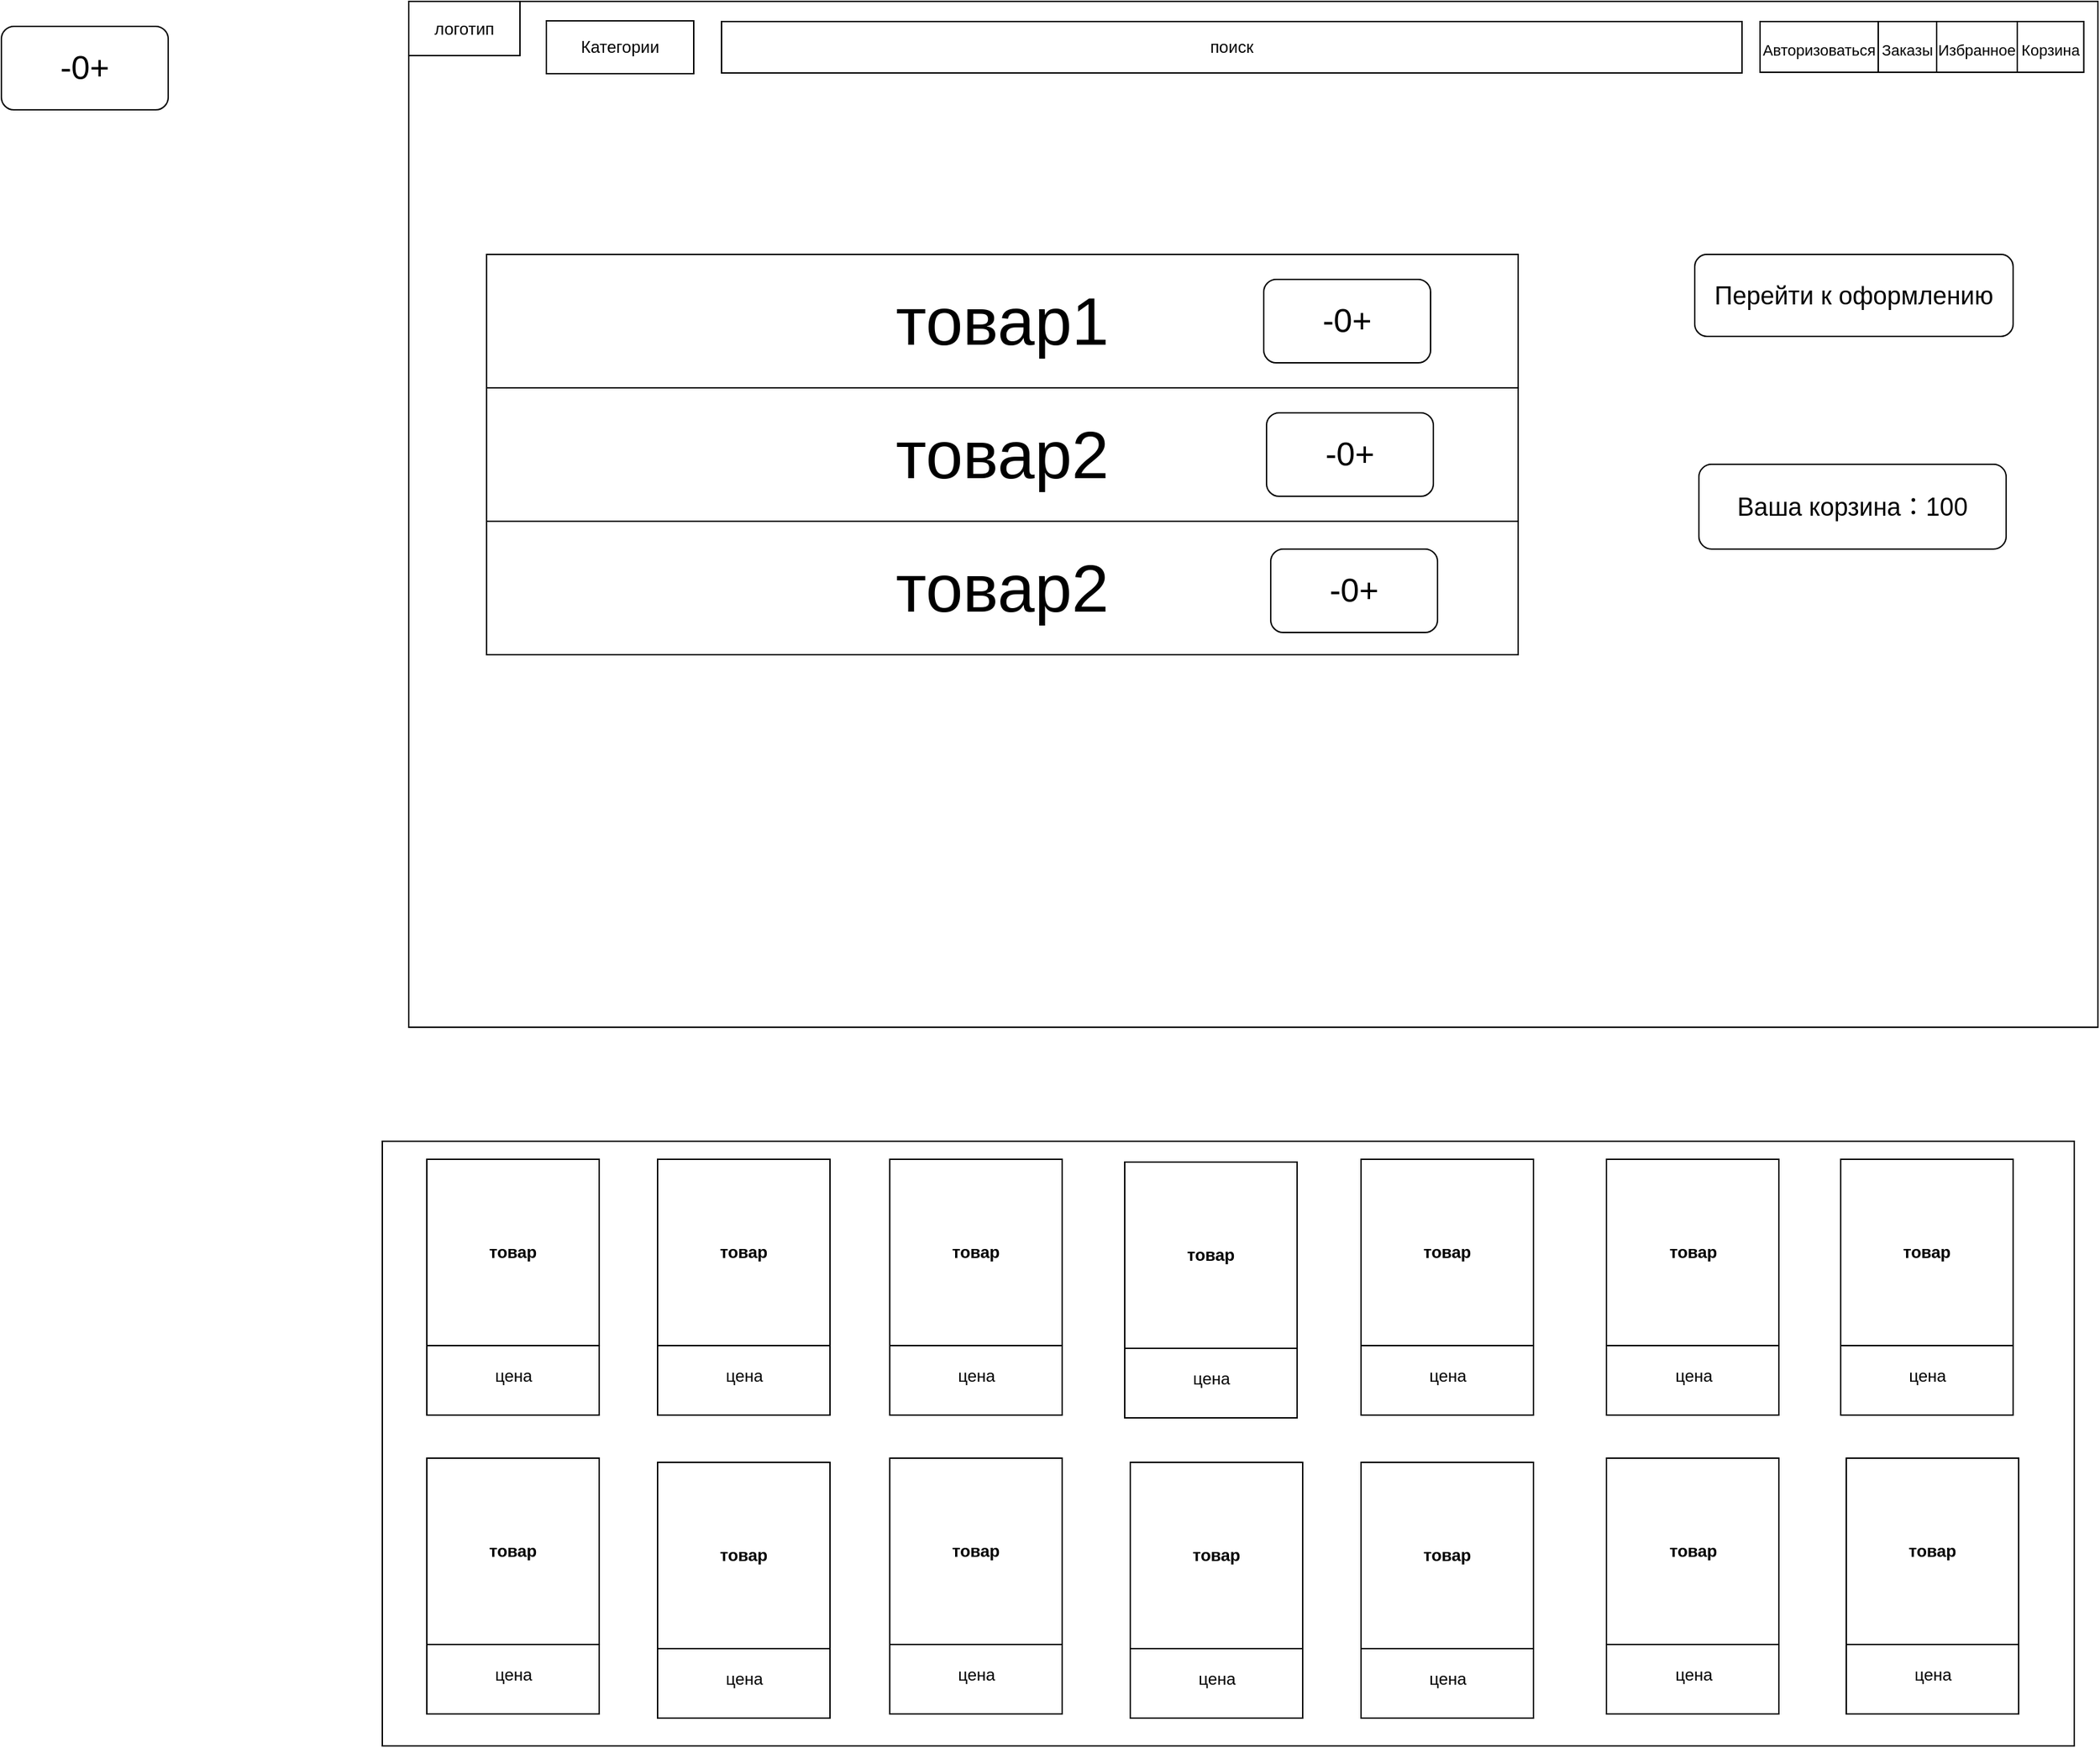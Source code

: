 <mxfile version="22.1.18" type="github">
  <diagram name="第 1 页" id="Bz7fHObgoYESsKS7oHjU">
    <mxGraphModel dx="2571" dy="-133" grid="0" gridSize="10" guides="1" tooltips="1" connect="1" arrows="1" fold="1" page="1" pageScale="1" pageWidth="827" pageHeight="1169" math="0" shadow="0">
      <root>
        <mxCell id="0" />
        <mxCell id="1" parent="0" />
        <mxCell id="Q4zD-7pTCFBztnlqzq78-3" value="Категории" style="rounded=0;whiteSpace=wrap;html=1;" vertex="1" parent="1">
          <mxGeometry x="-99" y="1934" width="106" height="38" as="geometry" />
        </mxCell>
        <mxCell id="Q4zD-7pTCFBztnlqzq78-4" value="поиск" style="rounded=0;whiteSpace=wrap;html=1;" vertex="1" parent="1">
          <mxGeometry x="27" y="1934.5" width="734" height="37" as="geometry" />
        </mxCell>
        <mxCell id="Q4zD-7pTCFBztnlqzq78-6" value="" style="shape=table;startSize=0;container=1;collapsible=0;childLayout=tableLayout;fontSize=16;" vertex="1" parent="1">
          <mxGeometry x="774" y="1934.5" width="232.83" height="36.5" as="geometry" />
        </mxCell>
        <mxCell id="Q4zD-7pTCFBztnlqzq78-7" value="" style="shape=tableRow;horizontal=0;startSize=0;swimlaneHead=0;swimlaneBody=0;strokeColor=inherit;top=0;left=0;bottom=0;right=0;collapsible=0;dropTarget=0;fillColor=none;points=[[0,0.5],[1,0.5]];portConstraint=eastwest;fontSize=16;" vertex="1" parent="Q4zD-7pTCFBztnlqzq78-6">
          <mxGeometry width="232.83" height="37" as="geometry" />
        </mxCell>
        <mxCell id="Q4zD-7pTCFBztnlqzq78-8" value="&lt;font style=&quot;font-size: 11px;&quot;&gt;Авторизоваться&lt;/font&gt;" style="shape=partialRectangle;html=1;whiteSpace=wrap;connectable=0;strokeColor=inherit;overflow=hidden;fillColor=none;top=0;left=0;bottom=0;right=0;pointerEvents=1;fontSize=16;" vertex="1" parent="Q4zD-7pTCFBztnlqzq78-7">
          <mxGeometry width="85" height="37" as="geometry">
            <mxRectangle width="85" height="37" as="alternateBounds" />
          </mxGeometry>
        </mxCell>
        <mxCell id="Q4zD-7pTCFBztnlqzq78-9" value="&lt;font style=&quot;font-size: 11px;&quot;&gt;Заказы&lt;/font&gt;" style="shape=partialRectangle;html=1;whiteSpace=wrap;connectable=0;strokeColor=inherit;overflow=hidden;fillColor=none;top=0;left=0;bottom=0;right=0;pointerEvents=1;fontSize=16;" vertex="1" parent="Q4zD-7pTCFBztnlqzq78-7">
          <mxGeometry x="85" width="42" height="37" as="geometry">
            <mxRectangle width="42" height="37" as="alternateBounds" />
          </mxGeometry>
        </mxCell>
        <mxCell id="Q4zD-7pTCFBztnlqzq78-10" value="&lt;font style=&quot;font-size: 11px;&quot;&gt;Избранное&lt;/font&gt;" style="shape=partialRectangle;html=1;whiteSpace=wrap;connectable=0;strokeColor=inherit;overflow=hidden;fillColor=none;top=0;left=0;bottom=0;right=0;pointerEvents=1;fontSize=16;" vertex="1" parent="Q4zD-7pTCFBztnlqzq78-7">
          <mxGeometry x="127" width="58" height="37" as="geometry">
            <mxRectangle width="58" height="37" as="alternateBounds" />
          </mxGeometry>
        </mxCell>
        <mxCell id="Q4zD-7pTCFBztnlqzq78-11" value="&lt;font style=&quot;font-size: 11px;&quot;&gt;Корзина&lt;/font&gt;" style="shape=partialRectangle;html=1;whiteSpace=wrap;connectable=0;strokeColor=inherit;overflow=hidden;fillColor=none;top=0;left=0;bottom=0;right=0;pointerEvents=1;fontSize=16;" vertex="1" parent="Q4zD-7pTCFBztnlqzq78-7">
          <mxGeometry x="185" width="48" height="37" as="geometry">
            <mxRectangle width="48" height="37" as="alternateBounds" />
          </mxGeometry>
        </mxCell>
        <mxCell id="Q4zD-7pTCFBztnlqzq78-13" value="&lt;font style=&quot;font-size: 20px;&quot;&gt;изображение продукта&lt;/font&gt;" style="rounded=0;whiteSpace=wrap;html=1;" vertex="1" parent="1">
          <mxGeometry x="-157" y="2011" width="803" height="496" as="geometry" />
        </mxCell>
        <mxCell id="Q4zD-7pTCFBztnlqzq78-18" value="" style="rounded=0;whiteSpace=wrap;html=1;" vertex="1" parent="1">
          <mxGeometry x="-207" y="2750" width="1217" height="435" as="geometry" />
        </mxCell>
        <mxCell id="Q4zD-7pTCFBztnlqzq78-19" value="товар" style="swimlane;whiteSpace=wrap;html=1;startSize=134;" vertex="1" parent="1">
          <mxGeometry x="497" y="2763" width="124" height="184" as="geometry" />
        </mxCell>
        <mxCell id="Q4zD-7pTCFBztnlqzq78-20" value="цена" style="text;html=1;align=center;verticalAlign=middle;resizable=0;points=[];autosize=1;strokeColor=none;fillColor=none;" vertex="1" parent="Q4zD-7pTCFBztnlqzq78-19">
          <mxGeometry x="39.5" y="143" width="45" height="26" as="geometry" />
        </mxCell>
        <mxCell id="Q4zD-7pTCFBztnlqzq78-21" value="товар" style="swimlane;whiteSpace=wrap;html=1;startSize=134;" vertex="1" parent="1">
          <mxGeometry x="327" y="2765" width="124" height="184" as="geometry" />
        </mxCell>
        <mxCell id="Q4zD-7pTCFBztnlqzq78-22" value="цена" style="text;html=1;align=center;verticalAlign=middle;resizable=0;points=[];autosize=1;strokeColor=none;fillColor=none;" vertex="1" parent="Q4zD-7pTCFBztnlqzq78-21">
          <mxGeometry x="39.5" y="143" width="45" height="26" as="geometry" />
        </mxCell>
        <mxCell id="Q4zD-7pTCFBztnlqzq78-23" value="товар" style="swimlane;whiteSpace=wrap;html=1;startSize=134;" vertex="1" parent="1">
          <mxGeometry x="158" y="2763" width="124" height="184" as="geometry" />
        </mxCell>
        <mxCell id="Q4zD-7pTCFBztnlqzq78-24" value="цена" style="text;html=1;align=center;verticalAlign=middle;resizable=0;points=[];autosize=1;strokeColor=none;fillColor=none;" vertex="1" parent="Q4zD-7pTCFBztnlqzq78-23">
          <mxGeometry x="39.5" y="143" width="45" height="26" as="geometry" />
        </mxCell>
        <mxCell id="Q4zD-7pTCFBztnlqzq78-25" value="товар" style="swimlane;whiteSpace=wrap;html=1;startSize=134;" vertex="1" parent="1">
          <mxGeometry x="-9" y="2763" width="124" height="184" as="geometry" />
        </mxCell>
        <mxCell id="Q4zD-7pTCFBztnlqzq78-26" value="цена" style="text;html=1;align=center;verticalAlign=middle;resizable=0;points=[];autosize=1;strokeColor=none;fillColor=none;" vertex="1" parent="Q4zD-7pTCFBztnlqzq78-25">
          <mxGeometry x="39.5" y="143" width="45" height="26" as="geometry" />
        </mxCell>
        <mxCell id="Q4zD-7pTCFBztnlqzq78-27" value="товар" style="swimlane;whiteSpace=wrap;html=1;startSize=134;" vertex="1" parent="1">
          <mxGeometry x="-175" y="2763" width="124" height="184" as="geometry" />
        </mxCell>
        <mxCell id="Q4zD-7pTCFBztnlqzq78-28" value="цена" style="text;html=1;align=center;verticalAlign=middle;resizable=0;points=[];autosize=1;strokeColor=none;fillColor=none;" vertex="1" parent="Q4zD-7pTCFBztnlqzq78-27">
          <mxGeometry x="39.5" y="143" width="45" height="26" as="geometry" />
        </mxCell>
        <mxCell id="Q4zD-7pTCFBztnlqzq78-29" value="товар" style="swimlane;whiteSpace=wrap;html=1;startSize=134;" vertex="1" parent="1">
          <mxGeometry x="-175" y="2978" width="124" height="184" as="geometry" />
        </mxCell>
        <mxCell id="Q4zD-7pTCFBztnlqzq78-30" value="цена" style="text;html=1;align=center;verticalAlign=middle;resizable=0;points=[];autosize=1;strokeColor=none;fillColor=none;" vertex="1" parent="Q4zD-7pTCFBztnlqzq78-29">
          <mxGeometry x="39.5" y="143" width="45" height="26" as="geometry" />
        </mxCell>
        <mxCell id="Q4zD-7pTCFBztnlqzq78-31" value="товар" style="swimlane;whiteSpace=wrap;html=1;startSize=134;" vertex="1" parent="1">
          <mxGeometry x="-9" y="2981" width="124" height="184" as="geometry" />
        </mxCell>
        <mxCell id="Q4zD-7pTCFBztnlqzq78-32" value="цена" style="text;html=1;align=center;verticalAlign=middle;resizable=0;points=[];autosize=1;strokeColor=none;fillColor=none;" vertex="1" parent="Q4zD-7pTCFBztnlqzq78-31">
          <mxGeometry x="39.5" y="143" width="45" height="26" as="geometry" />
        </mxCell>
        <mxCell id="Q4zD-7pTCFBztnlqzq78-33" value="товар" style="swimlane;whiteSpace=wrap;html=1;startSize=134;" vertex="1" parent="1">
          <mxGeometry x="842" y="2763" width="124" height="184" as="geometry" />
        </mxCell>
        <mxCell id="Q4zD-7pTCFBztnlqzq78-34" value="цена" style="text;html=1;align=center;verticalAlign=middle;resizable=0;points=[];autosize=1;strokeColor=none;fillColor=none;" vertex="1" parent="Q4zD-7pTCFBztnlqzq78-33">
          <mxGeometry x="39.5" y="143" width="45" height="26" as="geometry" />
        </mxCell>
        <mxCell id="Q4zD-7pTCFBztnlqzq78-35" value="товар" style="swimlane;whiteSpace=wrap;html=1;startSize=134;" vertex="1" parent="1">
          <mxGeometry x="673.5" y="2763" width="124" height="184" as="geometry" />
        </mxCell>
        <mxCell id="Q4zD-7pTCFBztnlqzq78-36" value="цена" style="text;html=1;align=center;verticalAlign=middle;resizable=0;points=[];autosize=1;strokeColor=none;fillColor=none;" vertex="1" parent="Q4zD-7pTCFBztnlqzq78-35">
          <mxGeometry x="39.5" y="143" width="45" height="26" as="geometry" />
        </mxCell>
        <mxCell id="Q4zD-7pTCFBztnlqzq78-37" value="товар" style="swimlane;whiteSpace=wrap;html=1;startSize=134;" vertex="1" parent="1">
          <mxGeometry x="846" y="2978" width="124" height="184" as="geometry" />
        </mxCell>
        <mxCell id="Q4zD-7pTCFBztnlqzq78-38" value="цена" style="text;html=1;align=center;verticalAlign=middle;resizable=0;points=[];autosize=1;strokeColor=none;fillColor=none;" vertex="1" parent="Q4zD-7pTCFBztnlqzq78-37">
          <mxGeometry x="39.5" y="143" width="45" height="26" as="geometry" />
        </mxCell>
        <mxCell id="Q4zD-7pTCFBztnlqzq78-39" value="товар" style="swimlane;whiteSpace=wrap;html=1;startSize=134;" vertex="1" parent="1">
          <mxGeometry x="673.5" y="2978" width="124" height="184" as="geometry" />
        </mxCell>
        <mxCell id="Q4zD-7pTCFBztnlqzq78-40" value="цена" style="text;html=1;align=center;verticalAlign=middle;resizable=0;points=[];autosize=1;strokeColor=none;fillColor=none;" vertex="1" parent="Q4zD-7pTCFBztnlqzq78-39">
          <mxGeometry x="39.5" y="143" width="45" height="26" as="geometry" />
        </mxCell>
        <mxCell id="Q4zD-7pTCFBztnlqzq78-41" value="товар" style="swimlane;whiteSpace=wrap;html=1;startSize=134;" vertex="1" parent="1">
          <mxGeometry x="497" y="2981" width="124" height="184" as="geometry" />
        </mxCell>
        <mxCell id="Q4zD-7pTCFBztnlqzq78-42" value="цена" style="text;html=1;align=center;verticalAlign=middle;resizable=0;points=[];autosize=1;strokeColor=none;fillColor=none;" vertex="1" parent="Q4zD-7pTCFBztnlqzq78-41">
          <mxGeometry x="39.5" y="143" width="45" height="26" as="geometry" />
        </mxCell>
        <mxCell id="Q4zD-7pTCFBztnlqzq78-43" value="товар" style="swimlane;whiteSpace=wrap;html=1;startSize=134;" vertex="1" parent="1">
          <mxGeometry x="331" y="2981" width="124" height="184" as="geometry" />
        </mxCell>
        <mxCell id="Q4zD-7pTCFBztnlqzq78-44" value="цена" style="text;html=1;align=center;verticalAlign=middle;resizable=0;points=[];autosize=1;strokeColor=none;fillColor=none;" vertex="1" parent="Q4zD-7pTCFBztnlqzq78-43">
          <mxGeometry x="39.5" y="143" width="45" height="26" as="geometry" />
        </mxCell>
        <mxCell id="Q4zD-7pTCFBztnlqzq78-45" value="товар" style="swimlane;whiteSpace=wrap;html=1;startSize=134;" vertex="1" parent="1">
          <mxGeometry x="158" y="2978" width="124" height="184" as="geometry" />
        </mxCell>
        <mxCell id="Q4zD-7pTCFBztnlqzq78-46" value="цена" style="text;html=1;align=center;verticalAlign=middle;resizable=0;points=[];autosize=1;strokeColor=none;fillColor=none;" vertex="1" parent="Q4zD-7pTCFBztnlqzq78-45">
          <mxGeometry x="39.5" y="143" width="45" height="26" as="geometry" />
        </mxCell>
        <mxCell id="Q4zD-7pTCFBztnlqzq78-48" value="" style="rounded=1;whiteSpace=wrap;html=1;" vertex="1" parent="1">
          <mxGeometry x="680" y="2011" width="278" height="208" as="geometry" />
        </mxCell>
        <mxCell id="Q4zD-7pTCFBztnlqzq78-50" value="&lt;font style=&quot;font-size: 18px;&quot;&gt;добавить в корзину&lt;/font&gt;" style="rounded=1;whiteSpace=wrap;html=1;" vertex="1" parent="1">
          <mxGeometry x="699" y="2146" width="181" height="53" as="geometry" />
        </mxCell>
        <mxCell id="Q4zD-7pTCFBztnlqzq78-51" value="&lt;font style=&quot;font-size: 24px;&quot;&gt;добавить в корзину&lt;/font&gt;" style="text;html=1;strokeColor=none;fillColor=none;align=center;verticalAlign=middle;whiteSpace=wrap;rounded=0;" vertex="1" parent="1">
          <mxGeometry x="685" y="2029" width="248" height="76" as="geometry" />
        </mxCell>
        <mxCell id="Q4zD-7pTCFBztnlqzq78-52" value="&lt;font style=&quot;font-size: 18px;&quot;&gt;Покупка в один клик&lt;/font&gt;" style="rounded=1;whiteSpace=wrap;html=1;" vertex="1" parent="1">
          <mxGeometry x="685" y="2379" width="215" height="64" as="geometry" />
        </mxCell>
        <mxCell id="Q4zD-7pTCFBztnlqzq78-80" value="" style="shape=table;startSize=0;container=1;collapsible=0;childLayout=tableLayout;fontSize=16;" vertex="1" parent="1">
          <mxGeometry x="-124" y="2525" width="229" height="40" as="geometry" />
        </mxCell>
        <mxCell id="Q4zD-7pTCFBztnlqzq78-81" value="" style="shape=tableRow;horizontal=0;startSize=0;swimlaneHead=0;swimlaneBody=0;strokeColor=inherit;top=0;left=0;bottom=0;right=0;collapsible=0;dropTarget=0;fillColor=none;points=[[0,0.5],[1,0.5]];portConstraint=eastwest;fontSize=16;" vertex="1" parent="Q4zD-7pTCFBztnlqzq78-80">
          <mxGeometry width="229" height="40" as="geometry" />
        </mxCell>
        <mxCell id="Q4zD-7pTCFBztnlqzq78-82" value="" style="shape=partialRectangle;html=1;whiteSpace=wrap;connectable=0;strokeColor=inherit;overflow=hidden;fillColor=none;top=0;left=0;bottom=0;right=0;pointerEvents=1;fontSize=16;" vertex="1" parent="Q4zD-7pTCFBztnlqzq78-81">
          <mxGeometry width="76" height="40" as="geometry">
            <mxRectangle width="76" height="40" as="alternateBounds" />
          </mxGeometry>
        </mxCell>
        <mxCell id="Q4zD-7pTCFBztnlqzq78-83" value="" style="shape=partialRectangle;html=1;whiteSpace=wrap;connectable=0;strokeColor=inherit;overflow=hidden;fillColor=none;top=0;left=0;bottom=0;right=0;pointerEvents=1;fontSize=16;" vertex="1" parent="Q4zD-7pTCFBztnlqzq78-81">
          <mxGeometry x="76" width="77" height="40" as="geometry">
            <mxRectangle width="77" height="40" as="alternateBounds" />
          </mxGeometry>
        </mxCell>
        <mxCell id="Q4zD-7pTCFBztnlqzq78-84" value="" style="shape=partialRectangle;html=1;whiteSpace=wrap;connectable=0;strokeColor=inherit;overflow=hidden;fillColor=none;top=0;left=0;bottom=0;right=0;pointerEvents=1;fontSize=16;" vertex="1" parent="Q4zD-7pTCFBztnlqzq78-81">
          <mxGeometry x="153" width="76" height="40" as="geometry">
            <mxRectangle width="76" height="40" as="alternateBounds" />
          </mxGeometry>
        </mxCell>
        <mxCell id="Q4zD-7pTCFBztnlqzq78-94" value="" style="verticalLabelPosition=bottom;verticalAlign=top;html=1;shape=mxgraph.basic.rect;fillColor2=none;strokeWidth=1;size=20;indent=5;" vertex="1" parent="1">
          <mxGeometry x="-188" y="1930" width="1215" height="738" as="geometry" />
        </mxCell>
        <mxCell id="Q4zD-7pTCFBztnlqzq78-95" value="логотип" style="rounded=0;whiteSpace=wrap;html=1;" vertex="1" parent="1">
          <mxGeometry x="-188" y="1930" width="80" height="39" as="geometry" />
        </mxCell>
        <mxCell id="Q4zD-7pTCFBztnlqzq78-96" value="Категории" style="rounded=0;whiteSpace=wrap;html=1;" vertex="1" parent="1">
          <mxGeometry x="-89" y="1944" width="106" height="38" as="geometry" />
        </mxCell>
        <mxCell id="Q4zD-7pTCFBztnlqzq78-97" value="поиск" style="rounded=0;whiteSpace=wrap;html=1;" vertex="1" parent="1">
          <mxGeometry x="37" y="1944.5" width="734" height="37" as="geometry" />
        </mxCell>
        <mxCell id="Q4zD-7pTCFBztnlqzq78-98" value="" style="shape=table;startSize=0;container=1;collapsible=0;childLayout=tableLayout;fontSize=16;" vertex="1" parent="1">
          <mxGeometry x="784" y="1944.5" width="232.83" height="36.5" as="geometry" />
        </mxCell>
        <mxCell id="Q4zD-7pTCFBztnlqzq78-99" value="" style="shape=tableRow;horizontal=0;startSize=0;swimlaneHead=0;swimlaneBody=0;strokeColor=inherit;top=0;left=0;bottom=0;right=0;collapsible=0;dropTarget=0;fillColor=none;points=[[0,0.5],[1,0.5]];portConstraint=eastwest;fontSize=16;" vertex="1" parent="Q4zD-7pTCFBztnlqzq78-98">
          <mxGeometry width="232.83" height="37" as="geometry" />
        </mxCell>
        <mxCell id="Q4zD-7pTCFBztnlqzq78-100" value="&lt;font style=&quot;font-size: 11px;&quot;&gt;Авторизоваться&lt;/font&gt;" style="shape=partialRectangle;html=1;whiteSpace=wrap;connectable=0;strokeColor=inherit;overflow=hidden;fillColor=none;top=0;left=0;bottom=0;right=0;pointerEvents=1;fontSize=16;" vertex="1" parent="Q4zD-7pTCFBztnlqzq78-99">
          <mxGeometry width="85" height="37" as="geometry">
            <mxRectangle width="85" height="37" as="alternateBounds" />
          </mxGeometry>
        </mxCell>
        <mxCell id="Q4zD-7pTCFBztnlqzq78-101" value="&lt;font style=&quot;font-size: 11px;&quot;&gt;Заказы&lt;/font&gt;" style="shape=partialRectangle;html=1;whiteSpace=wrap;connectable=0;strokeColor=inherit;overflow=hidden;fillColor=none;top=0;left=0;bottom=0;right=0;pointerEvents=1;fontSize=16;" vertex="1" parent="Q4zD-7pTCFBztnlqzq78-99">
          <mxGeometry x="85" width="42" height="37" as="geometry">
            <mxRectangle width="42" height="37" as="alternateBounds" />
          </mxGeometry>
        </mxCell>
        <mxCell id="Q4zD-7pTCFBztnlqzq78-102" value="&lt;font style=&quot;font-size: 11px;&quot;&gt;Избранное&lt;/font&gt;" style="shape=partialRectangle;html=1;whiteSpace=wrap;connectable=0;strokeColor=inherit;overflow=hidden;fillColor=none;top=0;left=0;bottom=0;right=0;pointerEvents=1;fontSize=16;" vertex="1" parent="Q4zD-7pTCFBztnlqzq78-99">
          <mxGeometry x="127" width="58" height="37" as="geometry">
            <mxRectangle width="58" height="37" as="alternateBounds" />
          </mxGeometry>
        </mxCell>
        <mxCell id="Q4zD-7pTCFBztnlqzq78-103" value="&lt;font style=&quot;font-size: 11px;&quot;&gt;Корзина&lt;/font&gt;" style="shape=partialRectangle;html=1;whiteSpace=wrap;connectable=0;strokeColor=inherit;overflow=hidden;fillColor=none;top=0;left=0;bottom=0;right=0;pointerEvents=1;fontSize=16;" vertex="1" parent="Q4zD-7pTCFBztnlqzq78-99">
          <mxGeometry x="185" width="48" height="37" as="geometry">
            <mxRectangle width="48" height="37" as="alternateBounds" />
          </mxGeometry>
        </mxCell>
        <mxCell id="Q4zD-7pTCFBztnlqzq78-114" value="" style="shape=table;startSize=0;container=1;collapsible=0;childLayout=tableLayout;fontSize=16;" vertex="1" parent="1">
          <mxGeometry x="-132" y="2112" width="742" height="288" as="geometry" />
        </mxCell>
        <mxCell id="Q4zD-7pTCFBztnlqzq78-115" value="" style="shape=tableRow;horizontal=0;startSize=0;swimlaneHead=0;swimlaneBody=0;strokeColor=inherit;top=0;left=0;bottom=0;right=0;collapsible=0;dropTarget=0;fillColor=none;points=[[0,0.5],[1,0.5]];portConstraint=eastwest;fontSize=16;" vertex="1" parent="Q4zD-7pTCFBztnlqzq78-114">
          <mxGeometry width="742" height="96" as="geometry" />
        </mxCell>
        <mxCell id="Q4zD-7pTCFBztnlqzq78-116" value="&lt;font style=&quot;font-size: 48px;&quot;&gt;товар1&lt;/font&gt;" style="shape=partialRectangle;html=1;whiteSpace=wrap;connectable=0;strokeColor=inherit;overflow=hidden;fillColor=none;top=0;left=0;bottom=0;right=0;pointerEvents=1;fontSize=16;" vertex="1" parent="Q4zD-7pTCFBztnlqzq78-115">
          <mxGeometry width="742" height="96" as="geometry">
            <mxRectangle width="742" height="96" as="alternateBounds" />
          </mxGeometry>
        </mxCell>
        <mxCell id="Q4zD-7pTCFBztnlqzq78-119" value="" style="shape=tableRow;horizontal=0;startSize=0;swimlaneHead=0;swimlaneBody=0;strokeColor=inherit;top=0;left=0;bottom=0;right=0;collapsible=0;dropTarget=0;fillColor=none;points=[[0,0.5],[1,0.5]];portConstraint=eastwest;fontSize=16;" vertex="1" parent="Q4zD-7pTCFBztnlqzq78-114">
          <mxGeometry y="96" width="742" height="96" as="geometry" />
        </mxCell>
        <mxCell id="Q4zD-7pTCFBztnlqzq78-120" value="&lt;font style=&quot;font-size: 48px;&quot;&gt;товар2&lt;/font&gt;" style="shape=partialRectangle;html=1;whiteSpace=wrap;connectable=0;strokeColor=inherit;overflow=hidden;fillColor=none;top=0;left=0;bottom=0;right=0;pointerEvents=1;fontSize=16;" vertex="1" parent="Q4zD-7pTCFBztnlqzq78-119">
          <mxGeometry width="742" height="96" as="geometry">
            <mxRectangle width="742" height="96" as="alternateBounds" />
          </mxGeometry>
        </mxCell>
        <mxCell id="Q4zD-7pTCFBztnlqzq78-123" value="" style="shape=tableRow;horizontal=0;startSize=0;swimlaneHead=0;swimlaneBody=0;strokeColor=inherit;top=0;left=0;bottom=0;right=0;collapsible=0;dropTarget=0;fillColor=none;points=[[0,0.5],[1,0.5]];portConstraint=eastwest;fontSize=16;" vertex="1" parent="Q4zD-7pTCFBztnlqzq78-114">
          <mxGeometry y="192" width="742" height="96" as="geometry" />
        </mxCell>
        <mxCell id="Q4zD-7pTCFBztnlqzq78-124" value="&lt;font style=&quot;font-size: 48px;&quot;&gt;товар2&lt;/font&gt;" style="shape=partialRectangle;html=1;whiteSpace=wrap;connectable=0;strokeColor=inherit;overflow=hidden;fillColor=none;top=0;left=0;bottom=0;right=0;pointerEvents=1;fontSize=16;" vertex="1" parent="Q4zD-7pTCFBztnlqzq78-123">
          <mxGeometry width="742" height="96" as="geometry">
            <mxRectangle width="742" height="96" as="alternateBounds" />
          </mxGeometry>
        </mxCell>
        <mxCell id="Q4zD-7pTCFBztnlqzq78-127" value="&lt;font style=&quot;font-size: 18px;&quot;&gt;Перейти к оформлению&lt;/font&gt;" style="rounded=1;whiteSpace=wrap;html=1;" vertex="1" parent="1">
          <mxGeometry x="737" y="2112" width="229" height="59" as="geometry" />
        </mxCell>
        <mxCell id="Q4zD-7pTCFBztnlqzq78-128" value="&lt;font style=&quot;font-size: 18px;&quot;&gt;Ваша корзина：100&lt;/font&gt;&lt;br&gt;    " style="rounded=1;whiteSpace=wrap;html=1;" vertex="1" parent="1">
          <mxGeometry x="740" y="2263" width="221" height="61" as="geometry" />
        </mxCell>
        <mxCell id="Q4zD-7pTCFBztnlqzq78-129" value="&lt;font style=&quot;font-size: 24px;&quot;&gt;-0+&lt;/font&gt;" style="rounded=1;whiteSpace=wrap;html=1;" vertex="1" parent="1">
          <mxGeometry x="-481" y="1948" width="120" height="60" as="geometry" />
        </mxCell>
        <mxCell id="Q4zD-7pTCFBztnlqzq78-130" value="&lt;font style=&quot;font-size: 24px;&quot;&gt;-0+&lt;/font&gt;" style="rounded=1;whiteSpace=wrap;html=1;" vertex="1" parent="1">
          <mxGeometry x="427" y="2130" width="120" height="60" as="geometry" />
        </mxCell>
        <mxCell id="Q4zD-7pTCFBztnlqzq78-131" value="&lt;font style=&quot;font-size: 24px;&quot;&gt;-0+&lt;/font&gt;" style="rounded=1;whiteSpace=wrap;html=1;" vertex="1" parent="1">
          <mxGeometry x="429" y="2226" width="120" height="60" as="geometry" />
        </mxCell>
        <mxCell id="Q4zD-7pTCFBztnlqzq78-132" value="&lt;font style=&quot;font-size: 24px;&quot;&gt;-0+&lt;/font&gt;" style="rounded=1;whiteSpace=wrap;html=1;" vertex="1" parent="1">
          <mxGeometry x="432" y="2324" width="120" height="60" as="geometry" />
        </mxCell>
      </root>
    </mxGraphModel>
  </diagram>
</mxfile>

